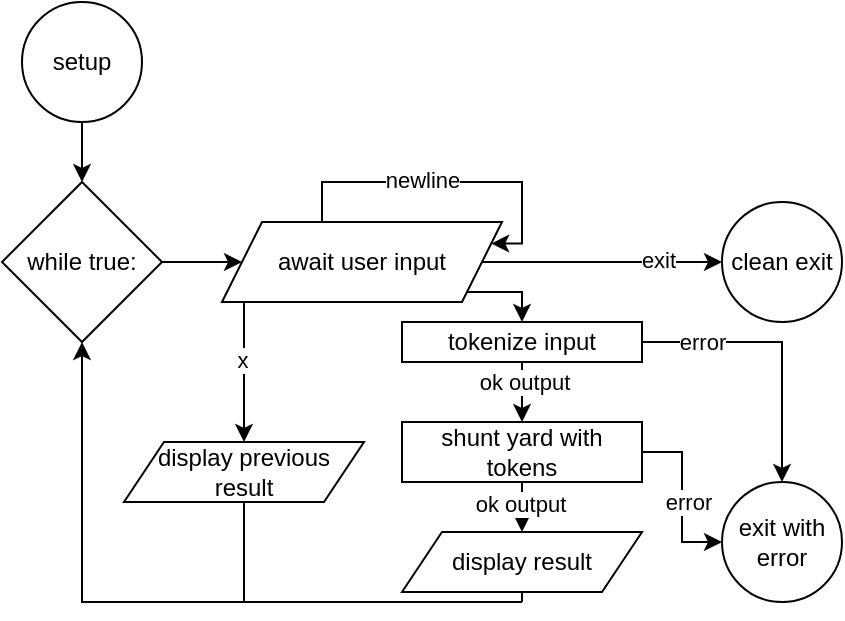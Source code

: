 <mxfile version="14.5.3" type="device"><diagram id="vxBVaz-KBnB7P55kob2l" name="Page-1"><mxGraphModel dx="-35" dy="469" grid="1" gridSize="10" guides="1" tooltips="1" connect="1" arrows="1" fold="1" page="1" pageScale="1" pageWidth="827" pageHeight="1169" math="0" shadow="0"><root><mxCell id="0"/><mxCell id="1" parent="0"/><mxCell id="ALr6zZRlummlDTarhOVV-1" style="edgeStyle=orthogonalEdgeStyle;rounded=0;orthogonalLoop=1;jettySize=auto;html=1;exitX=1;exitY=0.5;exitDx=0;exitDy=0;entryX=0;entryY=0.5;entryDx=0;entryDy=0;" edge="1" parent="1" source="ALr6zZRlummlDTarhOVV-2" target="ALr6zZRlummlDTarhOVV-21"><mxGeometry relative="1" as="geometry"/></mxCell><mxCell id="ALr6zZRlummlDTarhOVV-2" value="while true:" style="rhombus;whiteSpace=wrap;html=1;" vertex="1" parent="1"><mxGeometry x="1120" y="160" width="80" height="80" as="geometry"/></mxCell><mxCell id="ALr6zZRlummlDTarhOVV-3" style="edgeStyle=orthogonalEdgeStyle;rounded=0;orthogonalLoop=1;jettySize=auto;html=1;exitX=0.5;exitY=1;exitDx=0;exitDy=0;entryX=0.5;entryY=0;entryDx=0;entryDy=0;" edge="1" parent="1" source="ALr6zZRlummlDTarhOVV-4" target="ALr6zZRlummlDTarhOVV-2"><mxGeometry relative="1" as="geometry"/></mxCell><mxCell id="ALr6zZRlummlDTarhOVV-4" value="setup" style="ellipse;whiteSpace=wrap;html=1;aspect=fixed;" vertex="1" parent="1"><mxGeometry x="1130" y="70" width="60" height="60" as="geometry"/></mxCell><mxCell id="ALr6zZRlummlDTarhOVV-5" style="edgeStyle=orthogonalEdgeStyle;rounded=0;orthogonalLoop=1;jettySize=auto;html=1;exitX=0.5;exitY=1;exitDx=0;exitDy=0;entryX=0.5;entryY=0;entryDx=0;entryDy=0;" edge="1" parent="1" source="ALr6zZRlummlDTarhOVV-9" target="ALr6zZRlummlDTarhOVV-14"><mxGeometry relative="1" as="geometry"/></mxCell><mxCell id="ALr6zZRlummlDTarhOVV-6" value="ok output" style="edgeLabel;html=1;align=center;verticalAlign=middle;resizable=0;points=[];" vertex="1" connectable="0" parent="ALr6zZRlummlDTarhOVV-5"><mxGeometry x="-0.327" y="1" relative="1" as="geometry"><mxPoint as="offset"/></mxGeometry></mxCell><mxCell id="ALr6zZRlummlDTarhOVV-7" style="edgeStyle=orthogonalEdgeStyle;rounded=0;orthogonalLoop=1;jettySize=auto;html=1;exitX=1;exitY=0.5;exitDx=0;exitDy=0;" edge="1" parent="1" source="ALr6zZRlummlDTarhOVV-9" target="ALr6zZRlummlDTarhOVV-29"><mxGeometry relative="1" as="geometry"/></mxCell><mxCell id="ALr6zZRlummlDTarhOVV-8" value="error" style="edgeLabel;html=1;align=center;verticalAlign=middle;resizable=0;points=[];" vertex="1" connectable="0" parent="ALr6zZRlummlDTarhOVV-7"><mxGeometry x="-0.172" y="2" relative="1" as="geometry"><mxPoint x="-27.93" y="2" as="offset"/></mxGeometry></mxCell><mxCell id="ALr6zZRlummlDTarhOVV-9" value="tokenize input" style="rounded=0;whiteSpace=wrap;html=1;" vertex="1" parent="1"><mxGeometry x="1320" y="230" width="120" height="20" as="geometry"/></mxCell><mxCell id="ALr6zZRlummlDTarhOVV-10" style="edgeStyle=orthogonalEdgeStyle;rounded=0;orthogonalLoop=1;jettySize=auto;html=1;exitX=0.5;exitY=1;exitDx=0;exitDy=0;entryX=0.5;entryY=0;entryDx=0;entryDy=0;" edge="1" parent="1" source="ALr6zZRlummlDTarhOVV-14" target="ALr6zZRlummlDTarhOVV-15"><mxGeometry relative="1" as="geometry"/></mxCell><mxCell id="ALr6zZRlummlDTarhOVV-11" value="ok output" style="edgeLabel;html=1;align=center;verticalAlign=middle;resizable=0;points=[];" vertex="1" connectable="0" parent="ALr6zZRlummlDTarhOVV-10"><mxGeometry x="-0.178" y="-1" relative="1" as="geometry"><mxPoint as="offset"/></mxGeometry></mxCell><mxCell id="ALr6zZRlummlDTarhOVV-12" style="edgeStyle=orthogonalEdgeStyle;rounded=0;orthogonalLoop=1;jettySize=auto;html=1;exitX=1;exitY=0.5;exitDx=0;exitDy=0;entryX=0;entryY=0.5;entryDx=0;entryDy=0;" edge="1" parent="1" source="ALr6zZRlummlDTarhOVV-14" target="ALr6zZRlummlDTarhOVV-29"><mxGeometry relative="1" as="geometry"/></mxCell><mxCell id="ALr6zZRlummlDTarhOVV-13" value="error" style="edgeLabel;html=1;align=center;verticalAlign=middle;resizable=0;points=[];" vertex="1" connectable="0" parent="ALr6zZRlummlDTarhOVV-12"><mxGeometry x="-0.372" y="3" relative="1" as="geometry"><mxPoint y="18.14" as="offset"/></mxGeometry></mxCell><mxCell id="ALr6zZRlummlDTarhOVV-14" value="shunt yard with tokens" style="rounded=0;whiteSpace=wrap;html=1;" vertex="1" parent="1"><mxGeometry x="1320" y="280" width="120" height="30" as="geometry"/></mxCell><mxCell id="ALr6zZRlummlDTarhOVV-15" value="display result" style="shape=parallelogram;perimeter=parallelogramPerimeter;whiteSpace=wrap;html=1;fixedSize=1;" vertex="1" parent="1"><mxGeometry x="1320" y="335" width="120" height="30" as="geometry"/></mxCell><mxCell id="ALr6zZRlummlDTarhOVV-16" style="edgeStyle=orthogonalEdgeStyle;rounded=0;orthogonalLoop=1;jettySize=auto;html=1;exitX=0.25;exitY=1;exitDx=0;exitDy=0;entryX=0.5;entryY=0;entryDx=0;entryDy=0;" edge="1" parent="1" source="ALr6zZRlummlDTarhOVV-21" target="ALr6zZRlummlDTarhOVV-25"><mxGeometry relative="1" as="geometry"><Array as="points"><mxPoint x="1241" y="220"/></Array></mxGeometry></mxCell><mxCell id="ALr6zZRlummlDTarhOVV-17" value="x" style="edgeLabel;html=1;align=center;verticalAlign=middle;resizable=0;points=[];" vertex="1" connectable="0" parent="ALr6zZRlummlDTarhOVV-16"><mxGeometry x="0.127" y="-1" relative="1" as="geometry"><mxPoint as="offset"/></mxGeometry></mxCell><mxCell id="ALr6zZRlummlDTarhOVV-18" style="edgeStyle=orthogonalEdgeStyle;rounded=0;orthogonalLoop=1;jettySize=auto;html=1;exitX=1;exitY=1;exitDx=0;exitDy=0;entryX=0.5;entryY=0;entryDx=0;entryDy=0;" edge="1" parent="1" source="ALr6zZRlummlDTarhOVV-21" target="ALr6zZRlummlDTarhOVV-9"><mxGeometry relative="1" as="geometry"/></mxCell><mxCell id="ALr6zZRlummlDTarhOVV-19" style="edgeStyle=orthogonalEdgeStyle;rounded=0;orthogonalLoop=1;jettySize=auto;html=1;exitX=1;exitY=0.5;exitDx=0;exitDy=0;entryX=0;entryY=0.5;entryDx=0;entryDy=0;" edge="1" parent="1" source="ALr6zZRlummlDTarhOVV-21" target="ALr6zZRlummlDTarhOVV-28"><mxGeometry relative="1" as="geometry"><mxPoint x="1470.0" y="137.5" as="targetPoint"/><Array as="points"><mxPoint x="1450" y="200"/></Array></mxGeometry></mxCell><mxCell id="ALr6zZRlummlDTarhOVV-20" value="exit" style="edgeLabel;html=1;align=center;verticalAlign=middle;resizable=0;points=[];" vertex="1" connectable="0" parent="ALr6zZRlummlDTarhOVV-19"><mxGeometry x="0.47" y="1" relative="1" as="geometry"><mxPoint as="offset"/></mxGeometry></mxCell><mxCell id="ALr6zZRlummlDTarhOVV-21" value="await user input" style="shape=parallelogram;perimeter=parallelogramPerimeter;whiteSpace=wrap;html=1;fixedSize=1;" vertex="1" parent="1"><mxGeometry x="1230" y="180" width="140" height="40" as="geometry"/></mxCell><mxCell id="ALr6zZRlummlDTarhOVV-22" style="edgeStyle=orthogonalEdgeStyle;rounded=0;orthogonalLoop=1;jettySize=auto;html=1;exitX=0.25;exitY=0;exitDx=0;exitDy=0;entryX=1;entryY=0.25;entryDx=0;entryDy=0;" edge="1" parent="1" source="ALr6zZRlummlDTarhOVV-21" target="ALr6zZRlummlDTarhOVV-21"><mxGeometry relative="1" as="geometry"><Array as="points"><mxPoint x="1280" y="180"/><mxPoint x="1280" y="160"/><mxPoint x="1380" y="160"/><mxPoint x="1380" y="191"/></Array></mxGeometry></mxCell><mxCell id="ALr6zZRlummlDTarhOVV-23" value="newline" style="edgeLabel;html=1;align=center;verticalAlign=middle;resizable=0;points=[];" vertex="1" connectable="0" parent="ALr6zZRlummlDTarhOVV-22"><mxGeometry x="-0.064" y="1" relative="1" as="geometry"><mxPoint as="offset"/></mxGeometry></mxCell><mxCell id="ALr6zZRlummlDTarhOVV-24" style="edgeStyle=orthogonalEdgeStyle;rounded=0;orthogonalLoop=1;jettySize=auto;html=1;exitX=0.5;exitY=1;exitDx=0;exitDy=0;" edge="1" parent="1" source="ALr6zZRlummlDTarhOVV-25" target="ALr6zZRlummlDTarhOVV-2"><mxGeometry relative="1" as="geometry"><Array as="points"><mxPoint x="1241" y="370"/><mxPoint x="1160" y="370"/></Array></mxGeometry></mxCell><mxCell id="ALr6zZRlummlDTarhOVV-25" value="display previous result" style="shape=parallelogram;perimeter=parallelogramPerimeter;whiteSpace=wrap;html=1;fixedSize=1;" vertex="1" parent="1"><mxGeometry x="1181" y="290" width="120" height="30" as="geometry"/></mxCell><mxCell id="ALr6zZRlummlDTarhOVV-26" value="" style="endArrow=none;html=1;" edge="1" parent="1"><mxGeometry width="50" height="50" relative="1" as="geometry"><mxPoint x="1240" y="370" as="sourcePoint"/><mxPoint x="1380" y="370" as="targetPoint"/></mxGeometry></mxCell><mxCell id="ALr6zZRlummlDTarhOVV-27" value="" style="endArrow=none;html=1;entryX=0.5;entryY=1;entryDx=0;entryDy=0;" edge="1" parent="1" target="ALr6zZRlummlDTarhOVV-15"><mxGeometry width="50" height="50" relative="1" as="geometry"><mxPoint x="1380" y="370" as="sourcePoint"/><mxPoint x="1460" y="340" as="targetPoint"/></mxGeometry></mxCell><mxCell id="ALr6zZRlummlDTarhOVV-28" value="clean exit" style="ellipse;whiteSpace=wrap;html=1;aspect=fixed;" vertex="1" parent="1"><mxGeometry x="1480" y="170" width="60" height="60" as="geometry"/></mxCell><mxCell id="ALr6zZRlummlDTarhOVV-29" value="exit with&lt;br&gt;error" style="ellipse;whiteSpace=wrap;html=1;aspect=fixed;" vertex="1" parent="1"><mxGeometry x="1480" y="310" width="60" height="60" as="geometry"/></mxCell></root></mxGraphModel></diagram></mxfile>